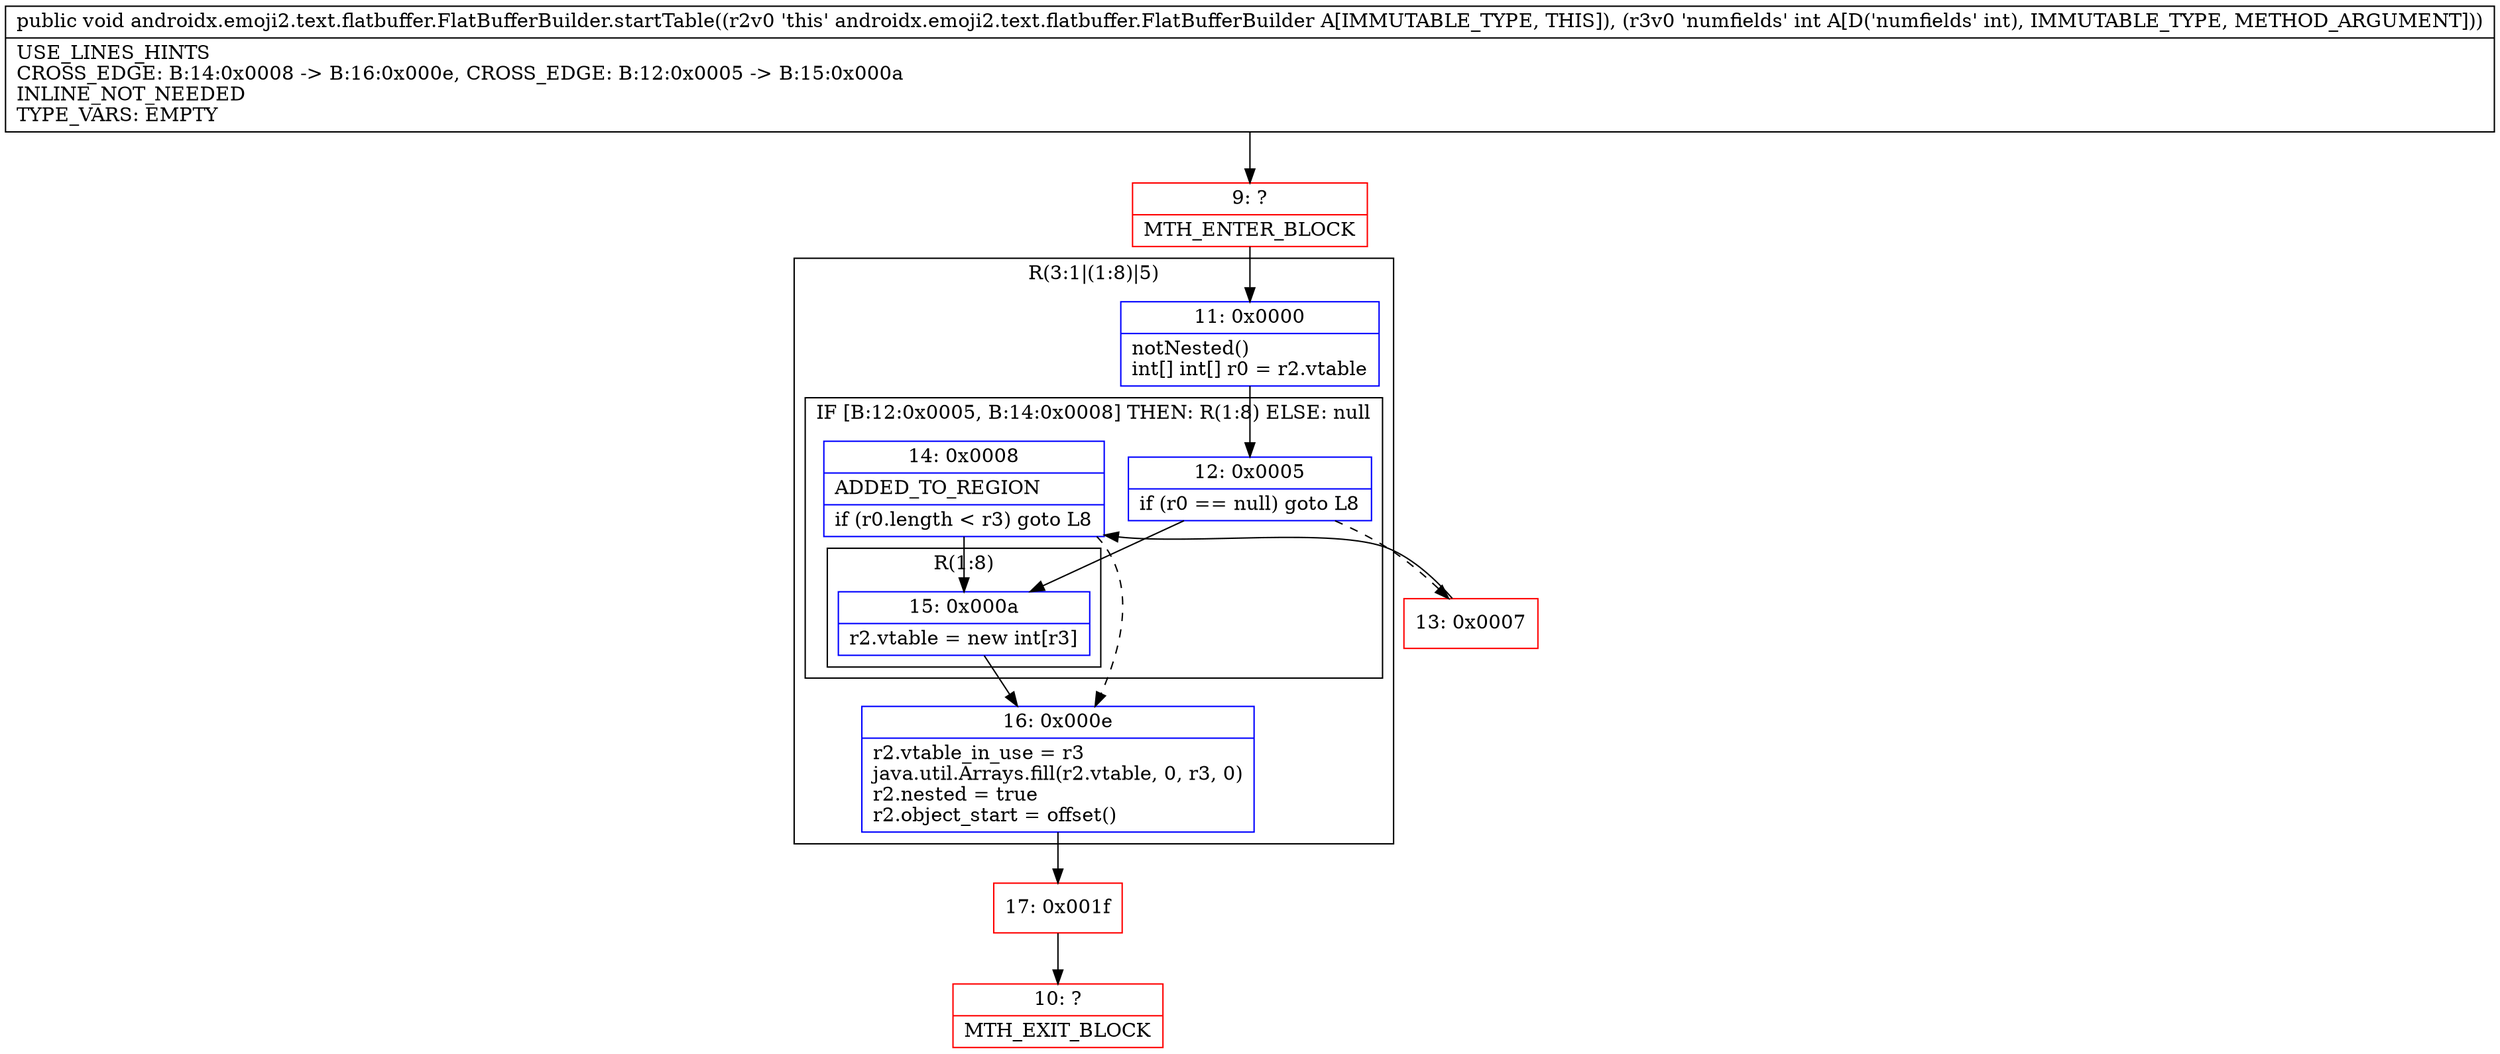 digraph "CFG forandroidx.emoji2.text.flatbuffer.FlatBufferBuilder.startTable(I)V" {
subgraph cluster_Region_1534914826 {
label = "R(3:1|(1:8)|5)";
node [shape=record,color=blue];
Node_11 [shape=record,label="{11\:\ 0x0000|notNested()\lint[] int[] r0 = r2.vtable\l}"];
subgraph cluster_IfRegion_1909135756 {
label = "IF [B:12:0x0005, B:14:0x0008] THEN: R(1:8) ELSE: null";
node [shape=record,color=blue];
Node_12 [shape=record,label="{12\:\ 0x0005|if (r0 == null) goto L8\l}"];
Node_14 [shape=record,label="{14\:\ 0x0008|ADDED_TO_REGION\l|if (r0.length \< r3) goto L8\l}"];
subgraph cluster_Region_22907993 {
label = "R(1:8)";
node [shape=record,color=blue];
Node_15 [shape=record,label="{15\:\ 0x000a|r2.vtable = new int[r3]\l}"];
}
}
Node_16 [shape=record,label="{16\:\ 0x000e|r2.vtable_in_use = r3\ljava.util.Arrays.fill(r2.vtable, 0, r3, 0)\lr2.nested = true\lr2.object_start = offset()\l}"];
}
Node_9 [shape=record,color=red,label="{9\:\ ?|MTH_ENTER_BLOCK\l}"];
Node_13 [shape=record,color=red,label="{13\:\ 0x0007}"];
Node_17 [shape=record,color=red,label="{17\:\ 0x001f}"];
Node_10 [shape=record,color=red,label="{10\:\ ?|MTH_EXIT_BLOCK\l}"];
MethodNode[shape=record,label="{public void androidx.emoji2.text.flatbuffer.FlatBufferBuilder.startTable((r2v0 'this' androidx.emoji2.text.flatbuffer.FlatBufferBuilder A[IMMUTABLE_TYPE, THIS]), (r3v0 'numfields' int A[D('numfields' int), IMMUTABLE_TYPE, METHOD_ARGUMENT]))  | USE_LINES_HINTS\lCROSS_EDGE: B:14:0x0008 \-\> B:16:0x000e, CROSS_EDGE: B:12:0x0005 \-\> B:15:0x000a\lINLINE_NOT_NEEDED\lTYPE_VARS: EMPTY\l}"];
MethodNode -> Node_9;Node_11 -> Node_12;
Node_12 -> Node_13[style=dashed];
Node_12 -> Node_15;
Node_14 -> Node_15;
Node_14 -> Node_16[style=dashed];
Node_15 -> Node_16;
Node_16 -> Node_17;
Node_9 -> Node_11;
Node_13 -> Node_14;
Node_17 -> Node_10;
}

